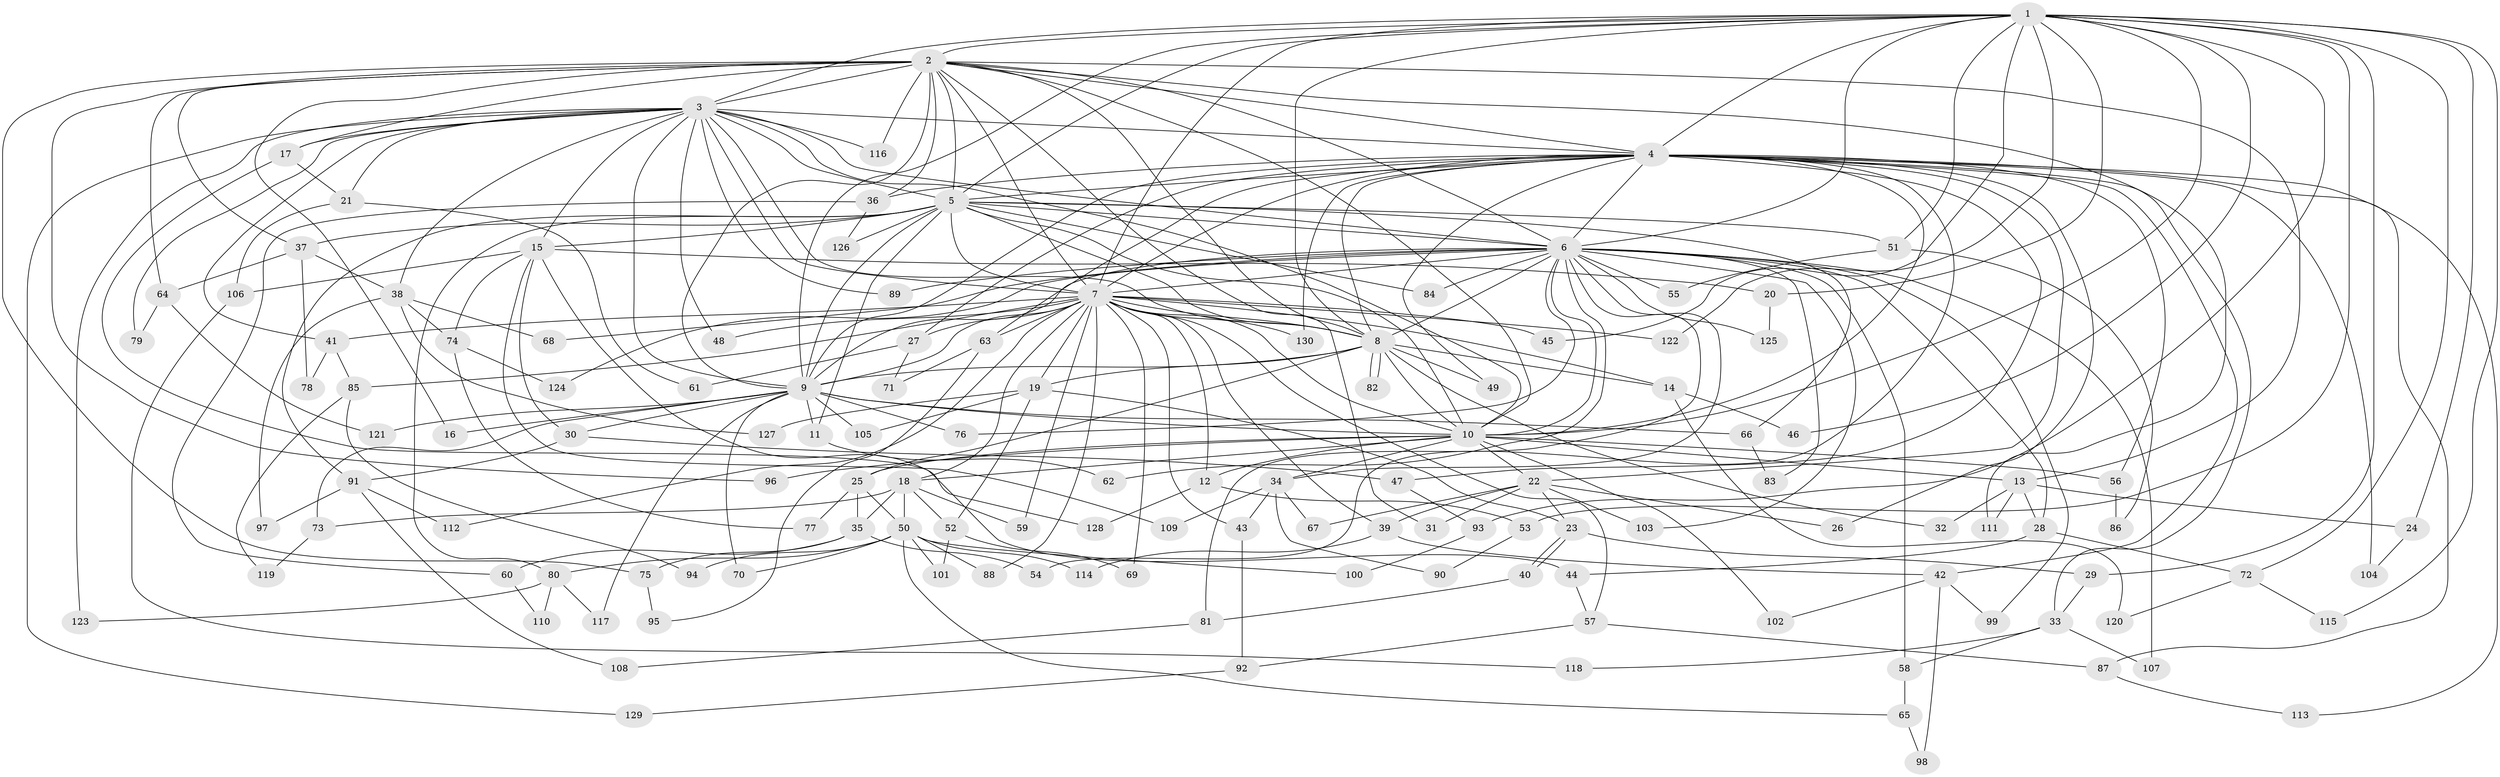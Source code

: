 // coarse degree distribution, {17: 0.019230769230769232, 37: 0.019230769230769232, 14: 0.057692307692307696, 23: 0.019230769230769232, 11: 0.019230769230769232, 13: 0.019230769230769232, 3: 0.21153846153846154, 4: 0.1346153846153846, 6: 0.038461538461538464, 8: 0.038461538461538464, 2: 0.2692307692307692, 5: 0.09615384615384616, 9: 0.019230769230769232, 7: 0.019230769230769232, 1: 0.019230769230769232}
// Generated by graph-tools (version 1.1) at 2025/17/03/04/25 18:17:42]
// undirected, 130 vertices, 285 edges
graph export_dot {
graph [start="1"]
  node [color=gray90,style=filled];
  1;
  2;
  3;
  4;
  5;
  6;
  7;
  8;
  9;
  10;
  11;
  12;
  13;
  14;
  15;
  16;
  17;
  18;
  19;
  20;
  21;
  22;
  23;
  24;
  25;
  26;
  27;
  28;
  29;
  30;
  31;
  32;
  33;
  34;
  35;
  36;
  37;
  38;
  39;
  40;
  41;
  42;
  43;
  44;
  45;
  46;
  47;
  48;
  49;
  50;
  51;
  52;
  53;
  54;
  55;
  56;
  57;
  58;
  59;
  60;
  61;
  62;
  63;
  64;
  65;
  66;
  67;
  68;
  69;
  70;
  71;
  72;
  73;
  74;
  75;
  76;
  77;
  78;
  79;
  80;
  81;
  82;
  83;
  84;
  85;
  86;
  87;
  88;
  89;
  90;
  91;
  92;
  93;
  94;
  95;
  96;
  97;
  98;
  99;
  100;
  101;
  102;
  103;
  104;
  105;
  106;
  107;
  108;
  109;
  110;
  111;
  112;
  113;
  114;
  115;
  116;
  117;
  118;
  119;
  120;
  121;
  122;
  123;
  124;
  125;
  126;
  127;
  128;
  129;
  130;
  1 -- 2;
  1 -- 3;
  1 -- 4;
  1 -- 5;
  1 -- 6;
  1 -- 7;
  1 -- 8;
  1 -- 9;
  1 -- 10;
  1 -- 20;
  1 -- 24;
  1 -- 29;
  1 -- 45;
  1 -- 46;
  1 -- 51;
  1 -- 53;
  1 -- 72;
  1 -- 93;
  1 -- 115;
  1 -- 122;
  2 -- 3;
  2 -- 4;
  2 -- 5;
  2 -- 6;
  2 -- 7;
  2 -- 8;
  2 -- 9;
  2 -- 10;
  2 -- 13;
  2 -- 16;
  2 -- 17;
  2 -- 31;
  2 -- 36;
  2 -- 37;
  2 -- 64;
  2 -- 75;
  2 -- 96;
  2 -- 111;
  2 -- 116;
  3 -- 4;
  3 -- 5;
  3 -- 6;
  3 -- 7;
  3 -- 8;
  3 -- 9;
  3 -- 10;
  3 -- 15;
  3 -- 17;
  3 -- 21;
  3 -- 38;
  3 -- 41;
  3 -- 48;
  3 -- 79;
  3 -- 89;
  3 -- 116;
  3 -- 123;
  3 -- 129;
  4 -- 5;
  4 -- 6;
  4 -- 7;
  4 -- 8;
  4 -- 9;
  4 -- 10;
  4 -- 22;
  4 -- 26;
  4 -- 27;
  4 -- 33;
  4 -- 36;
  4 -- 42;
  4 -- 47;
  4 -- 49;
  4 -- 54;
  4 -- 56;
  4 -- 63;
  4 -- 87;
  4 -- 104;
  4 -- 113;
  4 -- 130;
  5 -- 6;
  5 -- 7;
  5 -- 8;
  5 -- 9;
  5 -- 10;
  5 -- 11;
  5 -- 15;
  5 -- 37;
  5 -- 51;
  5 -- 66;
  5 -- 80;
  5 -- 84;
  5 -- 91;
  5 -- 126;
  6 -- 7;
  6 -- 8;
  6 -- 9;
  6 -- 10;
  6 -- 28;
  6 -- 34;
  6 -- 55;
  6 -- 58;
  6 -- 62;
  6 -- 68;
  6 -- 76;
  6 -- 81;
  6 -- 83;
  6 -- 84;
  6 -- 89;
  6 -- 99;
  6 -- 103;
  6 -- 107;
  6 -- 124;
  6 -- 125;
  7 -- 8;
  7 -- 9;
  7 -- 10;
  7 -- 12;
  7 -- 14;
  7 -- 18;
  7 -- 19;
  7 -- 27;
  7 -- 39;
  7 -- 41;
  7 -- 43;
  7 -- 45;
  7 -- 48;
  7 -- 57;
  7 -- 59;
  7 -- 63;
  7 -- 69;
  7 -- 85;
  7 -- 88;
  7 -- 112;
  7 -- 122;
  7 -- 130;
  8 -- 9;
  8 -- 10;
  8 -- 14;
  8 -- 19;
  8 -- 25;
  8 -- 32;
  8 -- 49;
  8 -- 82;
  8 -- 82;
  9 -- 10;
  9 -- 11;
  9 -- 16;
  9 -- 30;
  9 -- 66;
  9 -- 70;
  9 -- 73;
  9 -- 76;
  9 -- 105;
  9 -- 117;
  9 -- 121;
  10 -- 12;
  10 -- 13;
  10 -- 18;
  10 -- 22;
  10 -- 25;
  10 -- 34;
  10 -- 56;
  10 -- 96;
  10 -- 102;
  11 -- 62;
  12 -- 53;
  12 -- 128;
  13 -- 24;
  13 -- 28;
  13 -- 32;
  13 -- 111;
  14 -- 46;
  14 -- 120;
  15 -- 20;
  15 -- 30;
  15 -- 44;
  15 -- 74;
  15 -- 106;
  15 -- 109;
  17 -- 21;
  17 -- 128;
  18 -- 35;
  18 -- 50;
  18 -- 52;
  18 -- 59;
  18 -- 73;
  19 -- 23;
  19 -- 52;
  19 -- 105;
  19 -- 127;
  20 -- 125;
  21 -- 61;
  21 -- 106;
  22 -- 23;
  22 -- 26;
  22 -- 31;
  22 -- 39;
  22 -- 67;
  22 -- 103;
  23 -- 29;
  23 -- 40;
  23 -- 40;
  24 -- 104;
  25 -- 35;
  25 -- 50;
  25 -- 77;
  27 -- 61;
  27 -- 71;
  28 -- 44;
  28 -- 72;
  29 -- 33;
  30 -- 47;
  30 -- 91;
  33 -- 58;
  33 -- 107;
  33 -- 118;
  34 -- 43;
  34 -- 67;
  34 -- 90;
  34 -- 109;
  35 -- 54;
  35 -- 60;
  35 -- 75;
  36 -- 60;
  36 -- 126;
  37 -- 38;
  37 -- 64;
  37 -- 78;
  38 -- 68;
  38 -- 74;
  38 -- 97;
  38 -- 127;
  39 -- 42;
  39 -- 114;
  40 -- 81;
  41 -- 78;
  41 -- 85;
  42 -- 98;
  42 -- 99;
  42 -- 102;
  43 -- 92;
  44 -- 57;
  47 -- 93;
  50 -- 65;
  50 -- 70;
  50 -- 80;
  50 -- 88;
  50 -- 94;
  50 -- 100;
  50 -- 101;
  50 -- 114;
  51 -- 55;
  51 -- 86;
  52 -- 69;
  52 -- 101;
  53 -- 90;
  56 -- 86;
  57 -- 87;
  57 -- 92;
  58 -- 65;
  60 -- 110;
  63 -- 71;
  63 -- 95;
  64 -- 79;
  64 -- 121;
  65 -- 98;
  66 -- 83;
  72 -- 115;
  72 -- 120;
  73 -- 119;
  74 -- 77;
  74 -- 124;
  75 -- 95;
  80 -- 110;
  80 -- 117;
  80 -- 123;
  81 -- 108;
  85 -- 94;
  85 -- 119;
  87 -- 113;
  91 -- 97;
  91 -- 108;
  91 -- 112;
  92 -- 129;
  93 -- 100;
  106 -- 118;
}
